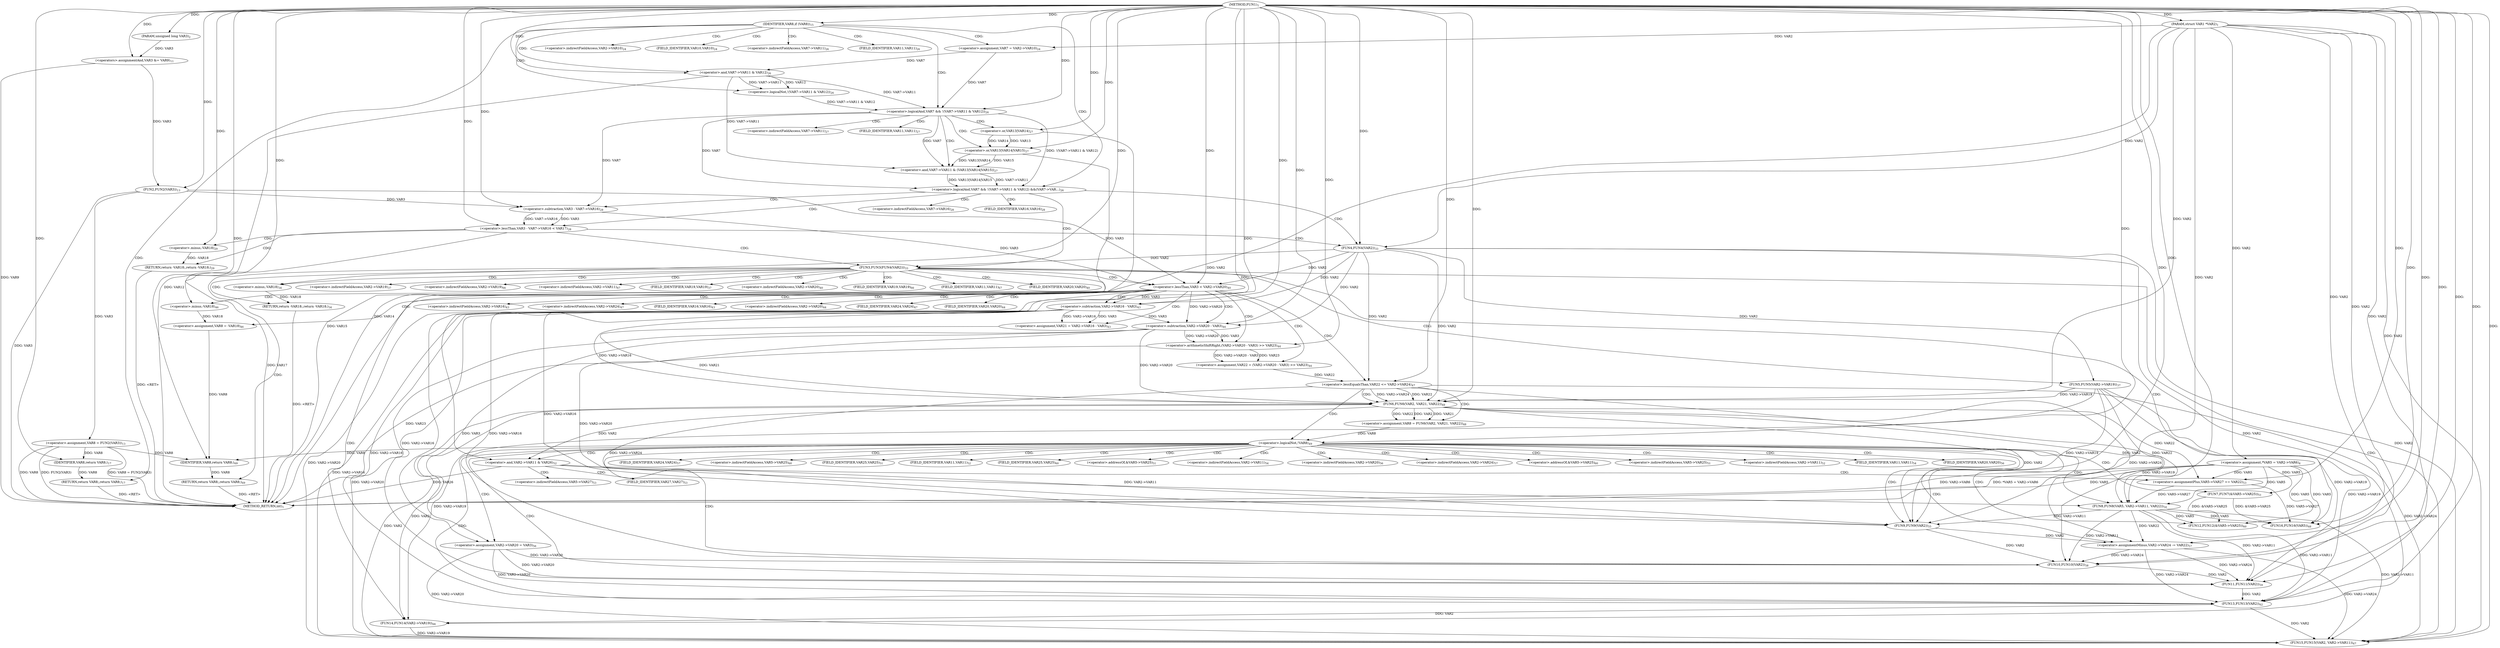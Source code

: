 digraph "FUN1" {  
"8" [label = <(METHOD,FUN1)<SUB>1</SUB>> ]
"186" [label = <(METHOD_RETURN,int)<SUB>1</SUB>> ]
"9" [label = <(PARAM,struct VAR1 *VAR2)<SUB>1</SUB>> ]
"10" [label = <(PARAM,unsigned long VAR3)<SUB>2</SUB>> ]
"13" [label = <(&lt;operator&gt;.assignment,*VAR5 = VAR2-&gt;VAR6)<SUB>4</SUB>> ]
"20" [label = <(&lt;operators&gt;.assignmentAnd,VAR3 &amp;= VAR9)<SUB>11</SUB>> ]
"23" [label = <(&lt;operator&gt;.assignment,VAR8 = FUN2(VAR3))<SUB>13</SUB>> ]
"32" [label = <(&lt;operator&gt;.assignment,VAR7 = VAR2-&gt;VAR10)<SUB>24</SUB>> ]
"77" [label = <(FUN5,FUN5(VAR2-&gt;VAR19))<SUB>37</SUB>> ]
"173" [label = <(FUN14,FUN14(VAR2-&gt;VAR19))<SUB>66</SUB>> ]
"177" [label = <(FUN15,FUN15(VAR2, VAR2-&gt;VAR11))<SUB>67</SUB>> ]
"182" [label = <(FUN16,FUN16(VAR5))<SUB>68</SUB>> ]
"184" [label = <(RETURN,return VAR8;,return VAR8;)<SUB>69</SUB>> ]
"28" [label = <(IDENTIFIER,VAR8,if (VAR8))<SUB>15</SUB>> ]
"38" [label = <(&lt;operator&gt;.logicalAnd,VAR7 &amp;&amp; !(VAR7-&gt;VAR11 &amp; VAR12) &amp;&amp;
			(VAR7-&gt;VAR...)<SUB>26</SUB>> ]
"70" [label = <(FUN3,FUN3(FUN4(VAR2)))<SUB>33</SUB>> ]
"82" [label = <(&lt;operator&gt;.lessThan,VAR3 &lt; VAR2-&gt;VAR20)<SUB>40</SUB>> ]
"185" [label = <(IDENTIFIER,VAR8,return VAR8;)<SUB>69</SUB>> ]
"25" [label = <(FUN2,FUN2(VAR3))<SUB>13</SUB>> ]
"30" [label = <(RETURN,return VAR8;,return VAR8;)<SUB>17</SUB>> ]
"74" [label = <(RETURN,return -VAR18;,return -VAR18;)<SUB>34</SUB>> ]
"90" [label = <(&lt;operator&gt;.assignment,VAR21 = VAR2-&gt;VAR16 - VAR3)<SUB>43</SUB>> ]
"97" [label = <(&lt;operator&gt;.assignment,VAR22 = (VAR2-&gt;VAR20 - VAR3) &gt;&gt; VAR23)<SUB>44</SUB>> ]
"106" [label = <(&lt;operator&gt;.assignment,VAR8 = -VAR18)<SUB>46</SUB>> ]
"31" [label = <(IDENTIFIER,VAR8,return VAR8;)<SUB>17</SUB>> ]
"39" [label = <(&lt;operator&gt;.logicalAnd,VAR7 &amp;&amp; !(VAR7-&gt;VAR11 &amp; VAR12))<SUB>26</SUB>> ]
"47" [label = <(&lt;operator&gt;.and,VAR7-&gt;VAR11 &amp; (VAR13|VAR14|VAR15))<SUB>27</SUB>> ]
"58" [label = <(&lt;operator&gt;.lessThan,VAR3 - VAR7-&gt;VAR16 &lt; VAR17)<SUB>28</SUB>> ]
"71" [label = <(FUN4,FUN4(VAR2))<SUB>33</SUB>> ]
"75" [label = <(&lt;operator&gt;.minus,-VAR18)<SUB>34</SUB>> ]
"111" [label = <(&lt;operator&gt;.lessEqualsThan,VAR22 &lt;= VAR2-&gt;VAR24)<SUB>47</SUB>> ]
"41" [label = <(&lt;operator&gt;.logicalNot,!(VAR7-&gt;VAR11 &amp; VAR12))<SUB>26</SUB>> ]
"51" [label = <(&lt;operator&gt;.or,VAR13|VAR14|VAR15)<SUB>27</SUB>> ]
"66" [label = <(RETURN,return -VAR18;,return -VAR18;)<SUB>29</SUB>> ]
"92" [label = <(&lt;operator&gt;.subtraction,VAR2-&gt;VAR16 - VAR3)<SUB>43</SUB>> ]
"99" [label = <(&lt;operator&gt;.arithmeticShiftRight,(VAR2-&gt;VAR20 - VAR3) &gt;&gt; VAR23)<SUB>44</SUB>> ]
"108" [label = <(&lt;operator&gt;.minus,-VAR18)<SUB>46</SUB>> ]
"117" [label = <(&lt;operator&gt;.assignment,VAR8 = FUN6(VAR2, VAR21, VAR22))<SUB>48</SUB>> ]
"42" [label = <(&lt;operator&gt;.and,VAR7-&gt;VAR11 &amp; VAR12)<SUB>26</SUB>> ]
"52" [label = <(&lt;operator&gt;.or,VAR13|VAR14)<SUB>27</SUB>> ]
"59" [label = <(&lt;operator&gt;.subtraction,VAR3 - VAR7-&gt;VAR16)<SUB>28</SUB>> ]
"67" [label = <(&lt;operator&gt;.minus,-VAR18)<SUB>29</SUB>> ]
"100" [label = <(&lt;operator&gt;.subtraction,VAR2-&gt;VAR20 - VAR3)<SUB>44</SUB>> ]
"124" [label = <(&lt;operator&gt;.logicalNot,!VAR8)<SUB>49</SUB>> ]
"119" [label = <(FUN6,FUN6(VAR2, VAR21, VAR22))<SUB>48</SUB>> ]
"127" [label = <(FUN7,FUN7(&amp;VAR5-&gt;VAR25))<SUB>51</SUB>> ]
"144" [label = <(FUN8,FUN8(VAR5, VAR2-&gt;VAR11, VAR22))<SUB>54</SUB>> ]
"150" [label = <(FUN9,FUN9(VAR2))<SUB>55</SUB>> ]
"152" [label = <(&lt;operator&gt;.assignment,VAR2-&gt;VAR20 = VAR3)<SUB>56</SUB>> ]
"157" [label = <(&lt;operator&gt;.assignmentMinus,VAR2-&gt;VAR24 -= VAR22)<SUB>57</SUB>> ]
"162" [label = <(FUN10,FUN10(VAR2))<SUB>58</SUB>> ]
"164" [label = <(FUN11,FUN11(VAR2))<SUB>59</SUB>> ]
"166" [label = <(FUN12,FUN12(&amp;VAR5-&gt;VAR25))<SUB>60</SUB>> ]
"171" [label = <(FUN13,FUN13(VAR2))<SUB>62</SUB>> ]
"133" [label = <(&lt;operator&gt;.and,VAR2-&gt;VAR11 &amp; VAR26)<SUB>52</SUB>> ]
"139" [label = <(&lt;operator&gt;.assignmentPlus,VAR5-&gt;VAR27 += VAR22)<SUB>53</SUB>> ]
"34" [label = <(&lt;operator&gt;.indirectFieldAccess,VAR2-&gt;VAR10)<SUB>24</SUB>> ]
"78" [label = <(&lt;operator&gt;.indirectFieldAccess,VAR2-&gt;VAR19)<SUB>37</SUB>> ]
"174" [label = <(&lt;operator&gt;.indirectFieldAccess,VAR2-&gt;VAR19)<SUB>66</SUB>> ]
"179" [label = <(&lt;operator&gt;.indirectFieldAccess,VAR2-&gt;VAR11)<SUB>67</SUB>> ]
"36" [label = <(FIELD_IDENTIFIER,VAR10,VAR10)<SUB>24</SUB>> ]
"80" [label = <(FIELD_IDENTIFIER,VAR19,VAR19)<SUB>37</SUB>> ]
"84" [label = <(&lt;operator&gt;.indirectFieldAccess,VAR2-&gt;VAR20)<SUB>40</SUB>> ]
"176" [label = <(FIELD_IDENTIFIER,VAR19,VAR19)<SUB>66</SUB>> ]
"181" [label = <(FIELD_IDENTIFIER,VAR11,VAR11)<SUB>67</SUB>> ]
"48" [label = <(&lt;operator&gt;.indirectFieldAccess,VAR7-&gt;VAR11)<SUB>27</SUB>> ]
"86" [label = <(FIELD_IDENTIFIER,VAR20,VAR20)<SUB>40</SUB>> ]
"50" [label = <(FIELD_IDENTIFIER,VAR11,VAR11)<SUB>27</SUB>> ]
"93" [label = <(&lt;operator&gt;.indirectFieldAccess,VAR2-&gt;VAR16)<SUB>43</SUB>> ]
"113" [label = <(&lt;operator&gt;.indirectFieldAccess,VAR2-&gt;VAR24)<SUB>47</SUB>> ]
"43" [label = <(&lt;operator&gt;.indirectFieldAccess,VAR7-&gt;VAR11)<SUB>26</SUB>> ]
"61" [label = <(&lt;operator&gt;.indirectFieldAccess,VAR7-&gt;VAR16)<SUB>28</SUB>> ]
"95" [label = <(FIELD_IDENTIFIER,VAR16,VAR16)<SUB>43</SUB>> ]
"101" [label = <(&lt;operator&gt;.indirectFieldAccess,VAR2-&gt;VAR20)<SUB>44</SUB>> ]
"115" [label = <(FIELD_IDENTIFIER,VAR24,VAR24)<SUB>47</SUB>> ]
"45" [label = <(FIELD_IDENTIFIER,VAR11,VAR11)<SUB>26</SUB>> ]
"63" [label = <(FIELD_IDENTIFIER,VAR16,VAR16)<SUB>28</SUB>> ]
"103" [label = <(FIELD_IDENTIFIER,VAR20,VAR20)<SUB>44</SUB>> ]
"128" [label = <(&lt;operator&gt;.addressOf,&amp;VAR5-&gt;VAR25)<SUB>51</SUB>> ]
"146" [label = <(&lt;operator&gt;.indirectFieldAccess,VAR2-&gt;VAR11)<SUB>54</SUB>> ]
"153" [label = <(&lt;operator&gt;.indirectFieldAccess,VAR2-&gt;VAR20)<SUB>56</SUB>> ]
"158" [label = <(&lt;operator&gt;.indirectFieldAccess,VAR2-&gt;VAR24)<SUB>57</SUB>> ]
"167" [label = <(&lt;operator&gt;.addressOf,&amp;VAR5-&gt;VAR25)<SUB>60</SUB>> ]
"129" [label = <(&lt;operator&gt;.indirectFieldAccess,VAR5-&gt;VAR25)<SUB>51</SUB>> ]
"134" [label = <(&lt;operator&gt;.indirectFieldAccess,VAR2-&gt;VAR11)<SUB>52</SUB>> ]
"148" [label = <(FIELD_IDENTIFIER,VAR11,VAR11)<SUB>54</SUB>> ]
"155" [label = <(FIELD_IDENTIFIER,VAR20,VAR20)<SUB>56</SUB>> ]
"160" [label = <(FIELD_IDENTIFIER,VAR24,VAR24)<SUB>57</SUB>> ]
"168" [label = <(&lt;operator&gt;.indirectFieldAccess,VAR5-&gt;VAR25)<SUB>60</SUB>> ]
"131" [label = <(FIELD_IDENTIFIER,VAR25,VAR25)<SUB>51</SUB>> ]
"136" [label = <(FIELD_IDENTIFIER,VAR11,VAR11)<SUB>52</SUB>> ]
"140" [label = <(&lt;operator&gt;.indirectFieldAccess,VAR5-&gt;VAR27)<SUB>53</SUB>> ]
"170" [label = <(FIELD_IDENTIFIER,VAR25,VAR25)<SUB>60</SUB>> ]
"142" [label = <(FIELD_IDENTIFIER,VAR27,VAR27)<SUB>53</SUB>> ]
  "74" -> "186"  [ label = "DDG: &lt;RET&gt;"] 
  "66" -> "186"  [ label = "DDG: &lt;RET&gt;"] 
  "184" -> "186"  [ label = "DDG: &lt;RET&gt;"] 
  "30" -> "186"  [ label = "DDG: &lt;RET&gt;"] 
  "9" -> "186"  [ label = "DDG: VAR2"] 
  "13" -> "186"  [ label = "DDG: VAR5"] 
  "13" -> "186"  [ label = "DDG: VAR2-&gt;VAR6"] 
  "13" -> "186"  [ label = "DDG: *VAR5 = VAR2-&gt;VAR6"] 
  "23" -> "186"  [ label = "DDG: VAR8"] 
  "25" -> "186"  [ label = "DDG: VAR3"] 
  "23" -> "186"  [ label = "DDG: FUN2(VAR3)"] 
  "23" -> "186"  [ label = "DDG: VAR8 = FUN2(VAR3)"] 
  "20" -> "186"  [ label = "DDG: VAR9"] 
  "133" -> "186"  [ label = "DDG: VAR26"] 
  "58" -> "186"  [ label = "DDG: VAR17"] 
  "42" -> "186"  [ label = "DDG: VAR12"] 
  "51" -> "186"  [ label = "DDG: VAR15"] 
  "52" -> "186"  [ label = "DDG: VAR14"] 
  "99" -> "186"  [ label = "DDG: VAR23"] 
  "8" -> "9"  [ label = "DDG: "] 
  "8" -> "10"  [ label = "DDG: "] 
  "9" -> "13"  [ label = "DDG: VAR2"] 
  "8" -> "20"  [ label = "DDG: "] 
  "25" -> "23"  [ label = "DDG: VAR3"] 
  "9" -> "32"  [ label = "DDG: VAR2"] 
  "185" -> "184"  [ label = "DDG: VAR8"] 
  "10" -> "20"  [ label = "DDG: VAR3"] 
  "8" -> "28"  [ label = "DDG: "] 
  "71" -> "77"  [ label = "DDG: VAR2"] 
  "71" -> "173"  [ label = "DDG: VAR2"] 
  "77" -> "173"  [ label = "DDG: VAR2-&gt;VAR19"] 
  "119" -> "173"  [ label = "DDG: VAR2"] 
  "171" -> "173"  [ label = "DDG: VAR2"] 
  "71" -> "177"  [ label = "DDG: VAR2"] 
  "82" -> "177"  [ label = "DDG: VAR2-&gt;VAR20"] 
  "92" -> "177"  [ label = "DDG: VAR2-&gt;VAR16"] 
  "100" -> "177"  [ label = "DDG: VAR2-&gt;VAR20"] 
  "111" -> "177"  [ label = "DDG: VAR2-&gt;VAR24"] 
  "119" -> "177"  [ label = "DDG: VAR2"] 
  "144" -> "177"  [ label = "DDG: VAR2-&gt;VAR11"] 
  "152" -> "177"  [ label = "DDG: VAR2-&gt;VAR20"] 
  "157" -> "177"  [ label = "DDG: VAR2-&gt;VAR24"] 
  "171" -> "177"  [ label = "DDG: VAR2"] 
  "173" -> "177"  [ label = "DDG: VAR2-&gt;VAR19"] 
  "8" -> "177"  [ label = "DDG: "] 
  "9" -> "177"  [ label = "DDG: VAR2"] 
  "13" -> "182"  [ label = "DDG: VAR5"] 
  "139" -> "182"  [ label = "DDG: VAR5-&gt;VAR27"] 
  "144" -> "182"  [ label = "DDG: VAR5"] 
  "8" -> "182"  [ label = "DDG: "] 
  "127" -> "182"  [ label = "DDG: &amp;VAR5-&gt;VAR25"] 
  "106" -> "185"  [ label = "DDG: VAR8"] 
  "23" -> "185"  [ label = "DDG: VAR8"] 
  "124" -> "185"  [ label = "DDG: VAR8"] 
  "8" -> "185"  [ label = "DDG: "] 
  "20" -> "25"  [ label = "DDG: VAR3"] 
  "8" -> "25"  [ label = "DDG: "] 
  "31" -> "30"  [ label = "DDG: VAR8"] 
  "39" -> "38"  [ label = "DDG: VAR7"] 
  "39" -> "38"  [ label = "DDG: !(VAR7-&gt;VAR11 &amp; VAR12)"] 
  "47" -> "38"  [ label = "DDG: VAR7-&gt;VAR11"] 
  "47" -> "38"  [ label = "DDG: VAR13|VAR14|VAR15"] 
  "71" -> "70"  [ label = "DDG: VAR2"] 
  "75" -> "74"  [ label = "DDG: -VAR18"] 
  "25" -> "82"  [ label = "DDG: VAR3"] 
  "59" -> "82"  [ label = "DDG: VAR3"] 
  "8" -> "82"  [ label = "DDG: "] 
  "71" -> "82"  [ label = "DDG: VAR2"] 
  "92" -> "90"  [ label = "DDG: VAR2-&gt;VAR16"] 
  "92" -> "90"  [ label = "DDG: VAR3"] 
  "99" -> "97"  [ label = "DDG: VAR2-&gt;VAR20 - VAR3"] 
  "99" -> "97"  [ label = "DDG: VAR23"] 
  "108" -> "106"  [ label = "DDG: VAR18"] 
  "23" -> "31"  [ label = "DDG: VAR8"] 
  "8" -> "31"  [ label = "DDG: "] 
  "32" -> "39"  [ label = "DDG: VAR7"] 
  "42" -> "39"  [ label = "DDG: VAR7-&gt;VAR11"] 
  "8" -> "39"  [ label = "DDG: "] 
  "41" -> "39"  [ label = "DDG: VAR7-&gt;VAR11 &amp; VAR12"] 
  "39" -> "47"  [ label = "DDG: VAR7"] 
  "42" -> "47"  [ label = "DDG: VAR7-&gt;VAR11"] 
  "51" -> "47"  [ label = "DDG: VAR13|VAR14"] 
  "51" -> "47"  [ label = "DDG: VAR15"] 
  "9" -> "71"  [ label = "DDG: VAR2"] 
  "8" -> "71"  [ label = "DDG: "] 
  "42" -> "41"  [ label = "DDG: VAR7-&gt;VAR11"] 
  "42" -> "41"  [ label = "DDG: VAR12"] 
  "52" -> "51"  [ label = "DDG: VAR13"] 
  "52" -> "51"  [ label = "DDG: VAR14"] 
  "8" -> "51"  [ label = "DDG: "] 
  "59" -> "58"  [ label = "DDG: VAR3"] 
  "59" -> "58"  [ label = "DDG: VAR7-&gt;VAR16"] 
  "8" -> "58"  [ label = "DDG: "] 
  "67" -> "66"  [ label = "DDG: -VAR18"] 
  "8" -> "75"  [ label = "DDG: "] 
  "71" -> "92"  [ label = "DDG: VAR2"] 
  "82" -> "92"  [ label = "DDG: VAR3"] 
  "8" -> "92"  [ label = "DDG: "] 
  "100" -> "99"  [ label = "DDG: VAR2-&gt;VAR20"] 
  "100" -> "99"  [ label = "DDG: VAR3"] 
  "8" -> "99"  [ label = "DDG: "] 
  "8" -> "108"  [ label = "DDG: "] 
  "97" -> "111"  [ label = "DDG: VAR22"] 
  "8" -> "111"  [ label = "DDG: "] 
  "71" -> "111"  [ label = "DDG: VAR2"] 
  "119" -> "117"  [ label = "DDG: VAR2"] 
  "119" -> "117"  [ label = "DDG: VAR21"] 
  "119" -> "117"  [ label = "DDG: VAR22"] 
  "32" -> "42"  [ label = "DDG: VAR7"] 
  "8" -> "42"  [ label = "DDG: "] 
  "8" -> "52"  [ label = "DDG: "] 
  "25" -> "59"  [ label = "DDG: VAR3"] 
  "8" -> "59"  [ label = "DDG: "] 
  "39" -> "59"  [ label = "DDG: VAR7"] 
  "71" -> "100"  [ label = "DDG: VAR2"] 
  "82" -> "100"  [ label = "DDG: VAR2-&gt;VAR20"] 
  "92" -> "100"  [ label = "DDG: VAR3"] 
  "8" -> "100"  [ label = "DDG: "] 
  "8" -> "67"  [ label = "DDG: "] 
  "71" -> "119"  [ label = "DDG: VAR2"] 
  "77" -> "119"  [ label = "DDG: VAR2-&gt;VAR19"] 
  "92" -> "119"  [ label = "DDG: VAR2-&gt;VAR16"] 
  "100" -> "119"  [ label = "DDG: VAR2-&gt;VAR20"] 
  "111" -> "119"  [ label = "DDG: VAR2-&gt;VAR24"] 
  "8" -> "119"  [ label = "DDG: "] 
  "9" -> "119"  [ label = "DDG: VAR2"] 
  "90" -> "119"  [ label = "DDG: VAR21"] 
  "111" -> "119"  [ label = "DDG: VAR22"] 
  "117" -> "124"  [ label = "DDG: VAR8"] 
  "8" -> "124"  [ label = "DDG: "] 
  "100" -> "152"  [ label = "DDG: VAR3"] 
  "8" -> "152"  [ label = "DDG: "] 
  "144" -> "157"  [ label = "DDG: VAR22"] 
  "8" -> "157"  [ label = "DDG: "] 
  "13" -> "127"  [ label = "DDG: VAR5"] 
  "13" -> "144"  [ label = "DDG: VAR5"] 
  "139" -> "144"  [ label = "DDG: VAR5-&gt;VAR27"] 
  "8" -> "144"  [ label = "DDG: "] 
  "119" -> "144"  [ label = "DDG: VAR2"] 
  "133" -> "144"  [ label = "DDG: VAR2-&gt;VAR11"] 
  "119" -> "144"  [ label = "DDG: VAR22"] 
  "77" -> "150"  [ label = "DDG: VAR2-&gt;VAR19"] 
  "92" -> "150"  [ label = "DDG: VAR2-&gt;VAR16"] 
  "100" -> "150"  [ label = "DDG: VAR2-&gt;VAR20"] 
  "111" -> "150"  [ label = "DDG: VAR2-&gt;VAR24"] 
  "119" -> "150"  [ label = "DDG: VAR2"] 
  "144" -> "150"  [ label = "DDG: VAR2-&gt;VAR11"] 
  "8" -> "150"  [ label = "DDG: "] 
  "9" -> "150"  [ label = "DDG: VAR2"] 
  "111" -> "157"  [ label = "DDG: VAR2-&gt;VAR24"] 
  "150" -> "157"  [ label = "DDG: VAR2"] 
  "77" -> "162"  [ label = "DDG: VAR2-&gt;VAR19"] 
  "92" -> "162"  [ label = "DDG: VAR2-&gt;VAR16"] 
  "144" -> "162"  [ label = "DDG: VAR2-&gt;VAR11"] 
  "150" -> "162"  [ label = "DDG: VAR2"] 
  "152" -> "162"  [ label = "DDG: VAR2-&gt;VAR20"] 
  "157" -> "162"  [ label = "DDG: VAR2-&gt;VAR24"] 
  "8" -> "162"  [ label = "DDG: "] 
  "9" -> "162"  [ label = "DDG: VAR2"] 
  "77" -> "164"  [ label = "DDG: VAR2-&gt;VAR19"] 
  "92" -> "164"  [ label = "DDG: VAR2-&gt;VAR16"] 
  "144" -> "164"  [ label = "DDG: VAR2-&gt;VAR11"] 
  "152" -> "164"  [ label = "DDG: VAR2-&gt;VAR20"] 
  "157" -> "164"  [ label = "DDG: VAR2-&gt;VAR24"] 
  "162" -> "164"  [ label = "DDG: VAR2"] 
  "8" -> "164"  [ label = "DDG: "] 
  "9" -> "164"  [ label = "DDG: VAR2"] 
  "127" -> "166"  [ label = "DDG: &amp;VAR5-&gt;VAR25"] 
  "13" -> "166"  [ label = "DDG: VAR5"] 
  "144" -> "166"  [ label = "DDG: VAR5"] 
  "77" -> "171"  [ label = "DDG: VAR2-&gt;VAR19"] 
  "92" -> "171"  [ label = "DDG: VAR2-&gt;VAR16"] 
  "144" -> "171"  [ label = "DDG: VAR2-&gt;VAR11"] 
  "152" -> "171"  [ label = "DDG: VAR2-&gt;VAR20"] 
  "157" -> "171"  [ label = "DDG: VAR2-&gt;VAR24"] 
  "164" -> "171"  [ label = "DDG: VAR2"] 
  "8" -> "171"  [ label = "DDG: "] 
  "9" -> "171"  [ label = "DDG: VAR2"] 
  "119" -> "133"  [ label = "DDG: VAR2"] 
  "8" -> "133"  [ label = "DDG: "] 
  "119" -> "139"  [ label = "DDG: VAR22"] 
  "8" -> "139"  [ label = "DDG: "] 
  "13" -> "139"  [ label = "DDG: VAR5"] 
  "28" -> "30"  [ label = "CDG: "] 
  "28" -> "34"  [ label = "CDG: "] 
  "28" -> "38"  [ label = "CDG: "] 
  "28" -> "36"  [ label = "CDG: "] 
  "28" -> "32"  [ label = "CDG: "] 
  "28" -> "39"  [ label = "CDG: "] 
  "28" -> "42"  [ label = "CDG: "] 
  "28" -> "43"  [ label = "CDG: "] 
  "28" -> "45"  [ label = "CDG: "] 
  "28" -> "41"  [ label = "CDG: "] 
  "38" -> "59"  [ label = "CDG: "] 
  "38" -> "58"  [ label = "CDG: "] 
  "38" -> "61"  [ label = "CDG: "] 
  "38" -> "70"  [ label = "CDG: "] 
  "38" -> "71"  [ label = "CDG: "] 
  "38" -> "63"  [ label = "CDG: "] 
  "70" -> "77"  [ label = "CDG: "] 
  "70" -> "75"  [ label = "CDG: "] 
  "70" -> "84"  [ label = "CDG: "] 
  "70" -> "179"  [ label = "CDG: "] 
  "70" -> "74"  [ label = "CDG: "] 
  "70" -> "181"  [ label = "CDG: "] 
  "70" -> "184"  [ label = "CDG: "] 
  "70" -> "173"  [ label = "CDG: "] 
  "70" -> "80"  [ label = "CDG: "] 
  "70" -> "174"  [ label = "CDG: "] 
  "70" -> "182"  [ label = "CDG: "] 
  "70" -> "86"  [ label = "CDG: "] 
  "70" -> "176"  [ label = "CDG: "] 
  "70" -> "82"  [ label = "CDG: "] 
  "70" -> "177"  [ label = "CDG: "] 
  "70" -> "78"  [ label = "CDG: "] 
  "82" -> "115"  [ label = "CDG: "] 
  "82" -> "113"  [ label = "CDG: "] 
  "82" -> "103"  [ label = "CDG: "] 
  "82" -> "95"  [ label = "CDG: "] 
  "82" -> "92"  [ label = "CDG: "] 
  "82" -> "97"  [ label = "CDG: "] 
  "82" -> "93"  [ label = "CDG: "] 
  "82" -> "101"  [ label = "CDG: "] 
  "82" -> "90"  [ label = "CDG: "] 
  "82" -> "100"  [ label = "CDG: "] 
  "82" -> "108"  [ label = "CDG: "] 
  "82" -> "111"  [ label = "CDG: "] 
  "82" -> "99"  [ label = "CDG: "] 
  "82" -> "106"  [ label = "CDG: "] 
  "39" -> "51"  [ label = "CDG: "] 
  "39" -> "52"  [ label = "CDG: "] 
  "39" -> "50"  [ label = "CDG: "] 
  "39" -> "47"  [ label = "CDG: "] 
  "39" -> "48"  [ label = "CDG: "] 
  "58" -> "67"  [ label = "CDG: "] 
  "58" -> "70"  [ label = "CDG: "] 
  "58" -> "66"  [ label = "CDG: "] 
  "58" -> "71"  [ label = "CDG: "] 
  "111" -> "119"  [ label = "CDG: "] 
  "111" -> "117"  [ label = "CDG: "] 
  "111" -> "124"  [ label = "CDG: "] 
  "124" -> "167"  [ label = "CDG: "] 
  "124" -> "136"  [ label = "CDG: "] 
  "124" -> "146"  [ label = "CDG: "] 
  "124" -> "128"  [ label = "CDG: "] 
  "124" -> "131"  [ label = "CDG: "] 
  "124" -> "150"  [ label = "CDG: "] 
  "124" -> "162"  [ label = "CDG: "] 
  "124" -> "153"  [ label = "CDG: "] 
  "124" -> "168"  [ label = "CDG: "] 
  "124" -> "170"  [ label = "CDG: "] 
  "124" -> "144"  [ label = "CDG: "] 
  "124" -> "129"  [ label = "CDG: "] 
  "124" -> "134"  [ label = "CDG: "] 
  "124" -> "148"  [ label = "CDG: "] 
  "124" -> "152"  [ label = "CDG: "] 
  "124" -> "164"  [ label = "CDG: "] 
  "124" -> "127"  [ label = "CDG: "] 
  "124" -> "155"  [ label = "CDG: "] 
  "124" -> "158"  [ label = "CDG: "] 
  "124" -> "171"  [ label = "CDG: "] 
  "124" -> "160"  [ label = "CDG: "] 
  "124" -> "166"  [ label = "CDG: "] 
  "124" -> "157"  [ label = "CDG: "] 
  "124" -> "133"  [ label = "CDG: "] 
  "133" -> "139"  [ label = "CDG: "] 
  "133" -> "142"  [ label = "CDG: "] 
  "133" -> "140"  [ label = "CDG: "] 
}

